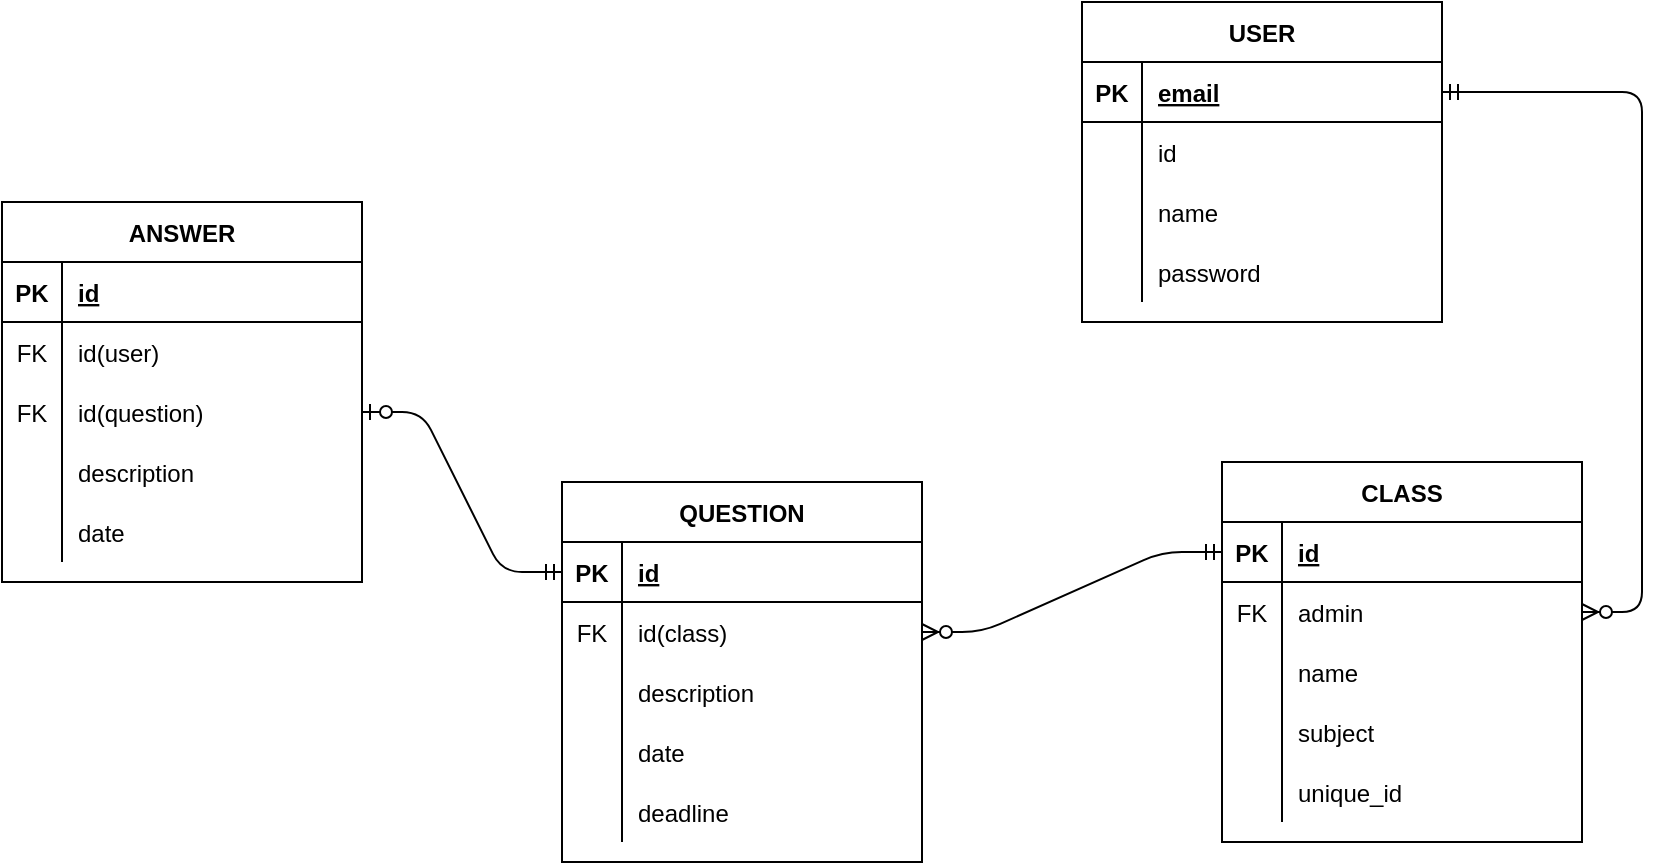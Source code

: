 <mxfile version="14.6.12" type="github">
  <diagram id="3f4kiPIsFEEJtEh4OK8G" name="Page-1">
    <mxGraphModel dx="2128" dy="717" grid="1" gridSize="10" guides="1" tooltips="1" connect="1" arrows="1" fold="1" page="0" pageScale="1" pageWidth="850" pageHeight="1100" math="0" shadow="0">
      <root>
        <mxCell id="0" />
        <mxCell id="1" parent="0" />
        <mxCell id="gwFRSZeuOXyH4kO-_OXj-1" value="USER" style="shape=table;startSize=30;container=1;collapsible=1;childLayout=tableLayout;fixedRows=1;rowLines=0;fontStyle=1;align=center;resizeLast=1;" vertex="1" parent="1">
          <mxGeometry x="70" y="80" width="180" height="160" as="geometry" />
        </mxCell>
        <mxCell id="gwFRSZeuOXyH4kO-_OXj-2" value="" style="shape=partialRectangle;collapsible=0;dropTarget=0;pointerEvents=0;fillColor=none;top=0;left=0;bottom=1;right=0;points=[[0,0.5],[1,0.5]];portConstraint=eastwest;" vertex="1" parent="gwFRSZeuOXyH4kO-_OXj-1">
          <mxGeometry y="30" width="180" height="30" as="geometry" />
        </mxCell>
        <mxCell id="gwFRSZeuOXyH4kO-_OXj-3" value="PK" style="shape=partialRectangle;connectable=0;fillColor=none;top=0;left=0;bottom=0;right=0;fontStyle=1;overflow=hidden;" vertex="1" parent="gwFRSZeuOXyH4kO-_OXj-2">
          <mxGeometry width="30" height="30" as="geometry" />
        </mxCell>
        <mxCell id="gwFRSZeuOXyH4kO-_OXj-4" value="email" style="shape=partialRectangle;connectable=0;fillColor=none;top=0;left=0;bottom=0;right=0;align=left;spacingLeft=6;fontStyle=5;overflow=hidden;" vertex="1" parent="gwFRSZeuOXyH4kO-_OXj-2">
          <mxGeometry x="30" width="150" height="30" as="geometry" />
        </mxCell>
        <mxCell id="gwFRSZeuOXyH4kO-_OXj-5" value="" style="shape=partialRectangle;collapsible=0;dropTarget=0;pointerEvents=0;fillColor=none;top=0;left=0;bottom=0;right=0;points=[[0,0.5],[1,0.5]];portConstraint=eastwest;" vertex="1" parent="gwFRSZeuOXyH4kO-_OXj-1">
          <mxGeometry y="60" width="180" height="30" as="geometry" />
        </mxCell>
        <mxCell id="gwFRSZeuOXyH4kO-_OXj-6" value="" style="shape=partialRectangle;connectable=0;fillColor=none;top=0;left=0;bottom=0;right=0;editable=1;overflow=hidden;" vertex="1" parent="gwFRSZeuOXyH4kO-_OXj-5">
          <mxGeometry width="30" height="30" as="geometry" />
        </mxCell>
        <mxCell id="gwFRSZeuOXyH4kO-_OXj-7" value="id" style="shape=partialRectangle;connectable=0;fillColor=none;top=0;left=0;bottom=0;right=0;align=left;spacingLeft=6;overflow=hidden;" vertex="1" parent="gwFRSZeuOXyH4kO-_OXj-5">
          <mxGeometry x="30" width="150" height="30" as="geometry" />
        </mxCell>
        <mxCell id="gwFRSZeuOXyH4kO-_OXj-8" value="" style="shape=partialRectangle;collapsible=0;dropTarget=0;pointerEvents=0;fillColor=none;top=0;left=0;bottom=0;right=0;points=[[0,0.5],[1,0.5]];portConstraint=eastwest;" vertex="1" parent="gwFRSZeuOXyH4kO-_OXj-1">
          <mxGeometry y="90" width="180" height="30" as="geometry" />
        </mxCell>
        <mxCell id="gwFRSZeuOXyH4kO-_OXj-9" value="" style="shape=partialRectangle;connectable=0;fillColor=none;top=0;left=0;bottom=0;right=0;editable=1;overflow=hidden;" vertex="1" parent="gwFRSZeuOXyH4kO-_OXj-8">
          <mxGeometry width="30" height="30" as="geometry" />
        </mxCell>
        <mxCell id="gwFRSZeuOXyH4kO-_OXj-10" value="name" style="shape=partialRectangle;connectable=0;fillColor=none;top=0;left=0;bottom=0;right=0;align=left;spacingLeft=6;overflow=hidden;" vertex="1" parent="gwFRSZeuOXyH4kO-_OXj-8">
          <mxGeometry x="30" width="150" height="30" as="geometry" />
        </mxCell>
        <mxCell id="gwFRSZeuOXyH4kO-_OXj-11" value="" style="shape=partialRectangle;collapsible=0;dropTarget=0;pointerEvents=0;fillColor=none;top=0;left=0;bottom=0;right=0;points=[[0,0.5],[1,0.5]];portConstraint=eastwest;" vertex="1" parent="gwFRSZeuOXyH4kO-_OXj-1">
          <mxGeometry y="120" width="180" height="30" as="geometry" />
        </mxCell>
        <mxCell id="gwFRSZeuOXyH4kO-_OXj-12" value="" style="shape=partialRectangle;connectable=0;fillColor=none;top=0;left=0;bottom=0;right=0;editable=1;overflow=hidden;" vertex="1" parent="gwFRSZeuOXyH4kO-_OXj-11">
          <mxGeometry width="30" height="30" as="geometry" />
        </mxCell>
        <mxCell id="gwFRSZeuOXyH4kO-_OXj-13" value="password" style="shape=partialRectangle;connectable=0;fillColor=none;top=0;left=0;bottom=0;right=0;align=left;spacingLeft=6;overflow=hidden;" vertex="1" parent="gwFRSZeuOXyH4kO-_OXj-11">
          <mxGeometry x="30" width="150" height="30" as="geometry" />
        </mxCell>
        <mxCell id="gwFRSZeuOXyH4kO-_OXj-14" value="CLASS" style="shape=table;startSize=30;container=1;collapsible=1;childLayout=tableLayout;fixedRows=1;rowLines=0;fontStyle=1;align=center;resizeLast=1;" vertex="1" parent="1">
          <mxGeometry x="140" y="310" width="180" height="190" as="geometry" />
        </mxCell>
        <mxCell id="gwFRSZeuOXyH4kO-_OXj-15" value="" style="shape=partialRectangle;collapsible=0;dropTarget=0;pointerEvents=0;fillColor=none;top=0;left=0;bottom=1;right=0;points=[[0,0.5],[1,0.5]];portConstraint=eastwest;" vertex="1" parent="gwFRSZeuOXyH4kO-_OXj-14">
          <mxGeometry y="30" width="180" height="30" as="geometry" />
        </mxCell>
        <mxCell id="gwFRSZeuOXyH4kO-_OXj-16" value="PK" style="shape=partialRectangle;connectable=0;fillColor=none;top=0;left=0;bottom=0;right=0;fontStyle=1;overflow=hidden;" vertex="1" parent="gwFRSZeuOXyH4kO-_OXj-15">
          <mxGeometry width="30" height="30" as="geometry" />
        </mxCell>
        <mxCell id="gwFRSZeuOXyH4kO-_OXj-17" value="id" style="shape=partialRectangle;connectable=0;fillColor=none;top=0;left=0;bottom=0;right=0;align=left;spacingLeft=6;fontStyle=5;overflow=hidden;" vertex="1" parent="gwFRSZeuOXyH4kO-_OXj-15">
          <mxGeometry x="30" width="150" height="30" as="geometry" />
        </mxCell>
        <mxCell id="gwFRSZeuOXyH4kO-_OXj-24" value="" style="shape=partialRectangle;collapsible=0;dropTarget=0;pointerEvents=0;fillColor=none;top=0;left=0;bottom=0;right=0;points=[[0,0.5],[1,0.5]];portConstraint=eastwest;" vertex="1" parent="gwFRSZeuOXyH4kO-_OXj-14">
          <mxGeometry y="60" width="180" height="30" as="geometry" />
        </mxCell>
        <mxCell id="gwFRSZeuOXyH4kO-_OXj-25" value="FK" style="shape=partialRectangle;connectable=0;fillColor=none;top=0;left=0;bottom=0;right=0;editable=1;overflow=hidden;" vertex="1" parent="gwFRSZeuOXyH4kO-_OXj-24">
          <mxGeometry width="30" height="30" as="geometry" />
        </mxCell>
        <mxCell id="gwFRSZeuOXyH4kO-_OXj-26" value="admin" style="shape=partialRectangle;connectable=0;fillColor=none;top=0;left=0;bottom=0;right=0;align=left;spacingLeft=6;overflow=hidden;" vertex="1" parent="gwFRSZeuOXyH4kO-_OXj-24">
          <mxGeometry x="30" width="150" height="30" as="geometry" />
        </mxCell>
        <mxCell id="gwFRSZeuOXyH4kO-_OXj-18" value="" style="shape=partialRectangle;collapsible=0;dropTarget=0;pointerEvents=0;fillColor=none;top=0;left=0;bottom=0;right=0;points=[[0,0.5],[1,0.5]];portConstraint=eastwest;" vertex="1" parent="gwFRSZeuOXyH4kO-_OXj-14">
          <mxGeometry y="90" width="180" height="30" as="geometry" />
        </mxCell>
        <mxCell id="gwFRSZeuOXyH4kO-_OXj-19" value="" style="shape=partialRectangle;connectable=0;fillColor=none;top=0;left=0;bottom=0;right=0;editable=1;overflow=hidden;" vertex="1" parent="gwFRSZeuOXyH4kO-_OXj-18">
          <mxGeometry width="30" height="30" as="geometry" />
        </mxCell>
        <mxCell id="gwFRSZeuOXyH4kO-_OXj-20" value="name" style="shape=partialRectangle;connectable=0;fillColor=none;top=0;left=0;bottom=0;right=0;align=left;spacingLeft=6;overflow=hidden;" vertex="1" parent="gwFRSZeuOXyH4kO-_OXj-18">
          <mxGeometry x="30" width="150" height="30" as="geometry" />
        </mxCell>
        <mxCell id="gwFRSZeuOXyH4kO-_OXj-21" value="" style="shape=partialRectangle;collapsible=0;dropTarget=0;pointerEvents=0;fillColor=none;top=0;left=0;bottom=0;right=0;points=[[0,0.5],[1,0.5]];portConstraint=eastwest;" vertex="1" parent="gwFRSZeuOXyH4kO-_OXj-14">
          <mxGeometry y="120" width="180" height="30" as="geometry" />
        </mxCell>
        <mxCell id="gwFRSZeuOXyH4kO-_OXj-22" value="" style="shape=partialRectangle;connectable=0;fillColor=none;top=0;left=0;bottom=0;right=0;editable=1;overflow=hidden;" vertex="1" parent="gwFRSZeuOXyH4kO-_OXj-21">
          <mxGeometry width="30" height="30" as="geometry" />
        </mxCell>
        <mxCell id="gwFRSZeuOXyH4kO-_OXj-23" value="subject" style="shape=partialRectangle;connectable=0;fillColor=none;top=0;left=0;bottom=0;right=0;align=left;spacingLeft=6;overflow=hidden;" vertex="1" parent="gwFRSZeuOXyH4kO-_OXj-21">
          <mxGeometry x="30" width="150" height="30" as="geometry" />
        </mxCell>
        <mxCell id="gwFRSZeuOXyH4kO-_OXj-40" value="" style="shape=partialRectangle;collapsible=0;dropTarget=0;pointerEvents=0;fillColor=none;top=0;left=0;bottom=0;right=0;points=[[0,0.5],[1,0.5]];portConstraint=eastwest;" vertex="1" parent="gwFRSZeuOXyH4kO-_OXj-14">
          <mxGeometry y="150" width="180" height="30" as="geometry" />
        </mxCell>
        <mxCell id="gwFRSZeuOXyH4kO-_OXj-41" value="" style="shape=partialRectangle;connectable=0;fillColor=none;top=0;left=0;bottom=0;right=0;editable=1;overflow=hidden;" vertex="1" parent="gwFRSZeuOXyH4kO-_OXj-40">
          <mxGeometry width="30" height="30" as="geometry" />
        </mxCell>
        <mxCell id="gwFRSZeuOXyH4kO-_OXj-42" value="unique_id" style="shape=partialRectangle;connectable=0;fillColor=none;top=0;left=0;bottom=0;right=0;align=left;spacingLeft=6;overflow=hidden;" vertex="1" parent="gwFRSZeuOXyH4kO-_OXj-40">
          <mxGeometry x="30" width="150" height="30" as="geometry" />
        </mxCell>
        <mxCell id="gwFRSZeuOXyH4kO-_OXj-27" value="QUESTION" style="shape=table;startSize=30;container=1;collapsible=1;childLayout=tableLayout;fixedRows=1;rowLines=0;fontStyle=1;align=center;resizeLast=1;" vertex="1" parent="1">
          <mxGeometry x="-190" y="320" width="180" height="190" as="geometry" />
        </mxCell>
        <mxCell id="gwFRSZeuOXyH4kO-_OXj-28" value="" style="shape=partialRectangle;collapsible=0;dropTarget=0;pointerEvents=0;fillColor=none;top=0;left=0;bottom=1;right=0;points=[[0,0.5],[1,0.5]];portConstraint=eastwest;" vertex="1" parent="gwFRSZeuOXyH4kO-_OXj-27">
          <mxGeometry y="30" width="180" height="30" as="geometry" />
        </mxCell>
        <mxCell id="gwFRSZeuOXyH4kO-_OXj-29" value="PK" style="shape=partialRectangle;connectable=0;fillColor=none;top=0;left=0;bottom=0;right=0;fontStyle=1;overflow=hidden;" vertex="1" parent="gwFRSZeuOXyH4kO-_OXj-28">
          <mxGeometry width="30" height="30" as="geometry" />
        </mxCell>
        <mxCell id="gwFRSZeuOXyH4kO-_OXj-30" value="id" style="shape=partialRectangle;connectable=0;fillColor=none;top=0;left=0;bottom=0;right=0;align=left;spacingLeft=6;fontStyle=5;overflow=hidden;" vertex="1" parent="gwFRSZeuOXyH4kO-_OXj-28">
          <mxGeometry x="30" width="150" height="30" as="geometry" />
        </mxCell>
        <mxCell id="gwFRSZeuOXyH4kO-_OXj-31" value="" style="shape=partialRectangle;collapsible=0;dropTarget=0;pointerEvents=0;fillColor=none;top=0;left=0;bottom=0;right=0;points=[[0,0.5],[1,0.5]];portConstraint=eastwest;" vertex="1" parent="gwFRSZeuOXyH4kO-_OXj-27">
          <mxGeometry y="60" width="180" height="30" as="geometry" />
        </mxCell>
        <mxCell id="gwFRSZeuOXyH4kO-_OXj-32" value="FK" style="shape=partialRectangle;connectable=0;fillColor=none;top=0;left=0;bottom=0;right=0;editable=1;overflow=hidden;" vertex="1" parent="gwFRSZeuOXyH4kO-_OXj-31">
          <mxGeometry width="30" height="30" as="geometry" />
        </mxCell>
        <mxCell id="gwFRSZeuOXyH4kO-_OXj-33" value="id(class)" style="shape=partialRectangle;connectable=0;fillColor=none;top=0;left=0;bottom=0;right=0;align=left;spacingLeft=6;overflow=hidden;" vertex="1" parent="gwFRSZeuOXyH4kO-_OXj-31">
          <mxGeometry x="30" width="150" height="30" as="geometry" />
        </mxCell>
        <mxCell id="gwFRSZeuOXyH4kO-_OXj-34" value="" style="shape=partialRectangle;collapsible=0;dropTarget=0;pointerEvents=0;fillColor=none;top=0;left=0;bottom=0;right=0;points=[[0,0.5],[1,0.5]];portConstraint=eastwest;" vertex="1" parent="gwFRSZeuOXyH4kO-_OXj-27">
          <mxGeometry y="90" width="180" height="30" as="geometry" />
        </mxCell>
        <mxCell id="gwFRSZeuOXyH4kO-_OXj-35" value="" style="shape=partialRectangle;connectable=0;fillColor=none;top=0;left=0;bottom=0;right=0;editable=1;overflow=hidden;" vertex="1" parent="gwFRSZeuOXyH4kO-_OXj-34">
          <mxGeometry width="30" height="30" as="geometry" />
        </mxCell>
        <mxCell id="gwFRSZeuOXyH4kO-_OXj-36" value="description" style="shape=partialRectangle;connectable=0;fillColor=none;top=0;left=0;bottom=0;right=0;align=left;spacingLeft=6;overflow=hidden;" vertex="1" parent="gwFRSZeuOXyH4kO-_OXj-34">
          <mxGeometry x="30" width="150" height="30" as="geometry" />
        </mxCell>
        <mxCell id="gwFRSZeuOXyH4kO-_OXj-37" value="" style="shape=partialRectangle;collapsible=0;dropTarget=0;pointerEvents=0;fillColor=none;top=0;left=0;bottom=0;right=0;points=[[0,0.5],[1,0.5]];portConstraint=eastwest;" vertex="1" parent="gwFRSZeuOXyH4kO-_OXj-27">
          <mxGeometry y="120" width="180" height="30" as="geometry" />
        </mxCell>
        <mxCell id="gwFRSZeuOXyH4kO-_OXj-38" value="" style="shape=partialRectangle;connectable=0;fillColor=none;top=0;left=0;bottom=0;right=0;editable=1;overflow=hidden;" vertex="1" parent="gwFRSZeuOXyH4kO-_OXj-37">
          <mxGeometry width="30" height="30" as="geometry" />
        </mxCell>
        <mxCell id="gwFRSZeuOXyH4kO-_OXj-39" value="date" style="shape=partialRectangle;connectable=0;fillColor=none;top=0;left=0;bottom=0;right=0;align=left;spacingLeft=6;overflow=hidden;" vertex="1" parent="gwFRSZeuOXyH4kO-_OXj-37">
          <mxGeometry x="30" width="150" height="30" as="geometry" />
        </mxCell>
        <mxCell id="gwFRSZeuOXyH4kO-_OXj-43" value="" style="shape=partialRectangle;collapsible=0;dropTarget=0;pointerEvents=0;fillColor=none;top=0;left=0;bottom=0;right=0;points=[[0,0.5],[1,0.5]];portConstraint=eastwest;" vertex="1" parent="gwFRSZeuOXyH4kO-_OXj-27">
          <mxGeometry y="150" width="180" height="30" as="geometry" />
        </mxCell>
        <mxCell id="gwFRSZeuOXyH4kO-_OXj-44" value="" style="shape=partialRectangle;connectable=0;fillColor=none;top=0;left=0;bottom=0;right=0;editable=1;overflow=hidden;" vertex="1" parent="gwFRSZeuOXyH4kO-_OXj-43">
          <mxGeometry width="30" height="30" as="geometry" />
        </mxCell>
        <mxCell id="gwFRSZeuOXyH4kO-_OXj-45" value="deadline" style="shape=partialRectangle;connectable=0;fillColor=none;top=0;left=0;bottom=0;right=0;align=left;spacingLeft=6;overflow=hidden;" vertex="1" parent="gwFRSZeuOXyH4kO-_OXj-43">
          <mxGeometry x="30" width="150" height="30" as="geometry" />
        </mxCell>
        <mxCell id="gwFRSZeuOXyH4kO-_OXj-65" value="ANSWER" style="shape=table;startSize=30;container=1;collapsible=1;childLayout=tableLayout;fixedRows=1;rowLines=0;fontStyle=1;align=center;resizeLast=1;" vertex="1" parent="1">
          <mxGeometry x="-470" y="180" width="180" height="190" as="geometry" />
        </mxCell>
        <mxCell id="gwFRSZeuOXyH4kO-_OXj-66" value="" style="shape=partialRectangle;collapsible=0;dropTarget=0;pointerEvents=0;fillColor=none;top=0;left=0;bottom=1;right=0;points=[[0,0.5],[1,0.5]];portConstraint=eastwest;" vertex="1" parent="gwFRSZeuOXyH4kO-_OXj-65">
          <mxGeometry y="30" width="180" height="30" as="geometry" />
        </mxCell>
        <mxCell id="gwFRSZeuOXyH4kO-_OXj-67" value="PK" style="shape=partialRectangle;connectable=0;fillColor=none;top=0;left=0;bottom=0;right=0;fontStyle=1;overflow=hidden;" vertex="1" parent="gwFRSZeuOXyH4kO-_OXj-66">
          <mxGeometry width="30" height="30" as="geometry" />
        </mxCell>
        <mxCell id="gwFRSZeuOXyH4kO-_OXj-68" value="id" style="shape=partialRectangle;connectable=0;fillColor=none;top=0;left=0;bottom=0;right=0;align=left;spacingLeft=6;fontStyle=5;overflow=hidden;" vertex="1" parent="gwFRSZeuOXyH4kO-_OXj-66">
          <mxGeometry x="30" width="150" height="30" as="geometry" />
        </mxCell>
        <mxCell id="gwFRSZeuOXyH4kO-_OXj-78" value="" style="shape=partialRectangle;collapsible=0;dropTarget=0;pointerEvents=0;fillColor=none;top=0;left=0;bottom=0;right=0;points=[[0,0.5],[1,0.5]];portConstraint=eastwest;" vertex="1" parent="gwFRSZeuOXyH4kO-_OXj-65">
          <mxGeometry y="60" width="180" height="30" as="geometry" />
        </mxCell>
        <mxCell id="gwFRSZeuOXyH4kO-_OXj-79" value="FK" style="shape=partialRectangle;connectable=0;fillColor=none;top=0;left=0;bottom=0;right=0;editable=1;overflow=hidden;" vertex="1" parent="gwFRSZeuOXyH4kO-_OXj-78">
          <mxGeometry width="30" height="30" as="geometry" />
        </mxCell>
        <mxCell id="gwFRSZeuOXyH4kO-_OXj-80" value="id(user)" style="shape=partialRectangle;connectable=0;fillColor=none;top=0;left=0;bottom=0;right=0;align=left;spacingLeft=6;overflow=hidden;" vertex="1" parent="gwFRSZeuOXyH4kO-_OXj-78">
          <mxGeometry x="30" width="150" height="30" as="geometry" />
        </mxCell>
        <mxCell id="gwFRSZeuOXyH4kO-_OXj-69" value="" style="shape=partialRectangle;collapsible=0;dropTarget=0;pointerEvents=0;fillColor=none;top=0;left=0;bottom=0;right=0;points=[[0,0.5],[1,0.5]];portConstraint=eastwest;" vertex="1" parent="gwFRSZeuOXyH4kO-_OXj-65">
          <mxGeometry y="90" width="180" height="30" as="geometry" />
        </mxCell>
        <mxCell id="gwFRSZeuOXyH4kO-_OXj-70" value="FK" style="shape=partialRectangle;connectable=0;fillColor=none;top=0;left=0;bottom=0;right=0;editable=1;overflow=hidden;" vertex="1" parent="gwFRSZeuOXyH4kO-_OXj-69">
          <mxGeometry width="30" height="30" as="geometry" />
        </mxCell>
        <mxCell id="gwFRSZeuOXyH4kO-_OXj-71" value="id(question)" style="shape=partialRectangle;connectable=0;fillColor=none;top=0;left=0;bottom=0;right=0;align=left;spacingLeft=6;overflow=hidden;" vertex="1" parent="gwFRSZeuOXyH4kO-_OXj-69">
          <mxGeometry x="30" width="150" height="30" as="geometry" />
        </mxCell>
        <mxCell id="gwFRSZeuOXyH4kO-_OXj-72" value="" style="shape=partialRectangle;collapsible=0;dropTarget=0;pointerEvents=0;fillColor=none;top=0;left=0;bottom=0;right=0;points=[[0,0.5],[1,0.5]];portConstraint=eastwest;" vertex="1" parent="gwFRSZeuOXyH4kO-_OXj-65">
          <mxGeometry y="120" width="180" height="30" as="geometry" />
        </mxCell>
        <mxCell id="gwFRSZeuOXyH4kO-_OXj-73" value="" style="shape=partialRectangle;connectable=0;fillColor=none;top=0;left=0;bottom=0;right=0;editable=1;overflow=hidden;" vertex="1" parent="gwFRSZeuOXyH4kO-_OXj-72">
          <mxGeometry width="30" height="30" as="geometry" />
        </mxCell>
        <mxCell id="gwFRSZeuOXyH4kO-_OXj-74" value="description" style="shape=partialRectangle;connectable=0;fillColor=none;top=0;left=0;bottom=0;right=0;align=left;spacingLeft=6;overflow=hidden;" vertex="1" parent="gwFRSZeuOXyH4kO-_OXj-72">
          <mxGeometry x="30" width="150" height="30" as="geometry" />
        </mxCell>
        <mxCell id="gwFRSZeuOXyH4kO-_OXj-75" value="" style="shape=partialRectangle;collapsible=0;dropTarget=0;pointerEvents=0;fillColor=none;top=0;left=0;bottom=0;right=0;points=[[0,0.5],[1,0.5]];portConstraint=eastwest;" vertex="1" parent="gwFRSZeuOXyH4kO-_OXj-65">
          <mxGeometry y="150" width="180" height="30" as="geometry" />
        </mxCell>
        <mxCell id="gwFRSZeuOXyH4kO-_OXj-76" value="" style="shape=partialRectangle;connectable=0;fillColor=none;top=0;left=0;bottom=0;right=0;editable=1;overflow=hidden;" vertex="1" parent="gwFRSZeuOXyH4kO-_OXj-75">
          <mxGeometry width="30" height="30" as="geometry" />
        </mxCell>
        <mxCell id="gwFRSZeuOXyH4kO-_OXj-77" value="date" style="shape=partialRectangle;connectable=0;fillColor=none;top=0;left=0;bottom=0;right=0;align=left;spacingLeft=6;overflow=hidden;" vertex="1" parent="gwFRSZeuOXyH4kO-_OXj-75">
          <mxGeometry x="30" width="150" height="30" as="geometry" />
        </mxCell>
        <mxCell id="gwFRSZeuOXyH4kO-_OXj-81" value="" style="edgeStyle=entityRelationEdgeStyle;fontSize=12;html=1;endArrow=ERzeroToMany;startArrow=ERmandOne;exitX=1;exitY=0.5;exitDx=0;exitDy=0;" edge="1" parent="1" source="gwFRSZeuOXyH4kO-_OXj-2" target="gwFRSZeuOXyH4kO-_OXj-24">
          <mxGeometry width="100" height="100" relative="1" as="geometry">
            <mxPoint x="300" y="240" as="sourcePoint" />
            <mxPoint x="400" y="140" as="targetPoint" />
          </mxGeometry>
        </mxCell>
        <mxCell id="gwFRSZeuOXyH4kO-_OXj-82" value="" style="edgeStyle=entityRelationEdgeStyle;fontSize=12;html=1;endArrow=ERzeroToMany;startArrow=ERmandOne;exitX=0;exitY=0.5;exitDx=0;exitDy=0;entryX=1;entryY=0.5;entryDx=0;entryDy=0;" edge="1" parent="1" source="gwFRSZeuOXyH4kO-_OXj-15" target="gwFRSZeuOXyH4kO-_OXj-31">
          <mxGeometry width="100" height="100" relative="1" as="geometry">
            <mxPoint x="-10" y="610" as="sourcePoint" />
            <mxPoint x="90" y="510" as="targetPoint" />
          </mxGeometry>
        </mxCell>
        <mxCell id="gwFRSZeuOXyH4kO-_OXj-83" value="" style="edgeStyle=entityRelationEdgeStyle;fontSize=12;html=1;endArrow=ERzeroToOne;startArrow=ERmandOne;entryX=1;entryY=0.5;entryDx=0;entryDy=0;exitX=0;exitY=0.5;exitDx=0;exitDy=0;" edge="1" parent="1" source="gwFRSZeuOXyH4kO-_OXj-28" target="gwFRSZeuOXyH4kO-_OXj-69">
          <mxGeometry width="100" height="100" relative="1" as="geometry">
            <mxPoint x="-180" y="365" as="sourcePoint" />
            <mxPoint x="-330" y="355" as="targetPoint" />
          </mxGeometry>
        </mxCell>
      </root>
    </mxGraphModel>
  </diagram>
</mxfile>
